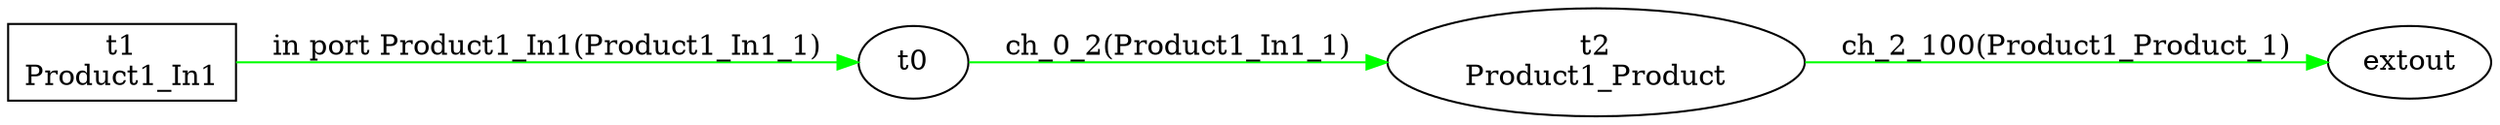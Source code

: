 digraph csp {
	graph [rankdir=LR];
	Product1_Product	 [label="t2\nProduct1_Product"];
	t0 -> Product1_Product	 [color=green,
		label="ch_0_2(Product1_In1_1)"];
	extout	 [label=extout];
	Product1_In1	 [label="t1\nProduct1_In1",
		shape=box];
	Product1_In1 -> t0	 [color=green,
		label="in port Product1_In1(Product1_In1_1)"];
	Product1_Product -> extout	 [color=green,
		label="ch_2_100(Product1_Product_1)"];
}
